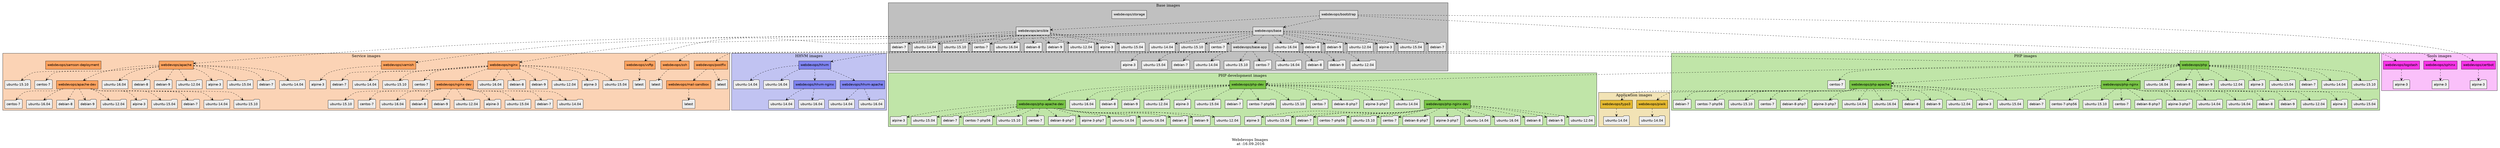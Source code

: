 digraph webdevops {
	graph [bgcolor=white fontcolor=black fontsize=16 rankdir=TP]
	node [color=white fillcolor="#E1E1E1" fontcolor=black fontname=Helvetica shape=box style=filled]
	edge [arrowhead=open color=black fontcolor=white fontname=Courier fontsize=12 style=dashed]
	label = "\n\nWebdevops Images\n at :16.09.2016"
		subgraph cluster_php {
			graph [fillcolor="#c0e5a8" style=filled]
			node [color=black fillcolor="#78c445" fontcolor=black fontname=Helvetica shape=box style=filled]
			label = "PHP images"
					"webdevops/php" -> "webdevops/php-nginx"
				"webdevops/php-nginx-ubuntu-16.04" [label="ubuntu-16.04" fillcolor="#eeeeee" shape=folder]
					"webdevops/php-nginx" -> "webdevops/php-nginx-ubuntu-16.04"
				"webdevops/php-nginx-debian-8" [label="debian-8" fillcolor="#eeeeee" shape=folder]
					"webdevops/php-nginx" -> "webdevops/php-nginx-debian-8"
				"webdevops/php-nginx-debian-9" [label="debian-9" fillcolor="#eeeeee" shape=folder]
					"webdevops/php-nginx" -> "webdevops/php-nginx-debian-9"
				"webdevops/php-nginx-ubuntu-12.04" [label="ubuntu-12.04" fillcolor="#eeeeee" shape=folder]
					"webdevops/php-nginx" -> "webdevops/php-nginx-ubuntu-12.04"
				"webdevops/php-nginx-alpine-3" [label="alpine-3" fillcolor="#eeeeee" shape=folder]
					"webdevops/php-nginx" -> "webdevops/php-nginx-alpine-3"
				"webdevops/php-nginx-ubuntu-15.04" [label="ubuntu-15.04" fillcolor="#eeeeee" shape=folder]
					"webdevops/php-nginx" -> "webdevops/php-nginx-ubuntu-15.04"
				"webdevops/php-nginx-debian-7" [label="debian-7" fillcolor="#eeeeee" shape=folder]
					"webdevops/php-nginx" -> "webdevops/php-nginx-debian-7"
				"webdevops/php-nginx-centos-7-php56" [label="centos-7-php56" fillcolor="#eeeeee" shape=folder]
					"webdevops/php-nginx" -> "webdevops/php-nginx-centos-7-php56"
				"webdevops/php-nginx-ubuntu-15.10" [label="ubuntu-15.10" fillcolor="#eeeeee" shape=folder]
					"webdevops/php-nginx" -> "webdevops/php-nginx-ubuntu-15.10"
				"webdevops/php-nginx-centos-7" [label="centos-7" fillcolor="#eeeeee" shape=folder]
					"webdevops/php-nginx" -> "webdevops/php-nginx-centos-7"
				"webdevops/php-nginx-debian-8-php7" [label="debian-8-php7" fillcolor="#eeeeee" shape=folder]
					"webdevops/php-nginx" -> "webdevops/php-nginx-debian-8-php7"
				"webdevops/php-nginx-alpine-3-php7" [label="alpine-3-php7" fillcolor="#eeeeee" shape=folder]
					"webdevops/php-nginx" -> "webdevops/php-nginx-alpine-3-php7"
				"webdevops/php-nginx-ubuntu-14.04" [label="ubuntu-14.04" fillcolor="#eeeeee" shape=folder]
					"webdevops/php-nginx" -> "webdevops/php-nginx-ubuntu-14.04"
				"webdevops/php"
				"webdevops/php-ubuntu-16.04" [label="ubuntu-16.04" fillcolor="#eeeeee" shape=folder]
					"webdevops/php" -> "webdevops/php-ubuntu-16.04"
				"webdevops/php-debian-8" [label="debian-8" fillcolor="#eeeeee" shape=folder]
					"webdevops/php" -> "webdevops/php-debian-8"
				"webdevops/php-debian-9" [label="debian-9" fillcolor="#eeeeee" shape=folder]
					"webdevops/php" -> "webdevops/php-debian-9"
				"webdevops/php-ubuntu-12.04" [label="ubuntu-12.04" fillcolor="#eeeeee" shape=folder]
					"webdevops/php" -> "webdevops/php-ubuntu-12.04"
				"webdevops/php-alpine-3" [label="alpine-3" fillcolor="#eeeeee" shape=folder]
					"webdevops/php" -> "webdevops/php-alpine-3"
				"webdevops/php-ubuntu-15.04" [label="ubuntu-15.04" fillcolor="#eeeeee" shape=folder]
					"webdevops/php" -> "webdevops/php-ubuntu-15.04"
				"webdevops/php-debian-7" [label="debian-7" fillcolor="#eeeeee" shape=folder]
					"webdevops/php" -> "webdevops/php-debian-7"
				"webdevops/php-ubuntu-14.04" [label="ubuntu-14.04" fillcolor="#eeeeee" shape=folder]
					"webdevops/php" -> "webdevops/php-ubuntu-14.04"
				"webdevops/php-ubuntu-15.10" [label="ubuntu-15.10" fillcolor="#eeeeee" shape=folder]
					"webdevops/php" -> "webdevops/php-ubuntu-15.10"
				"webdevops/php-centos-7" [label="centos-7" fillcolor="#eeeeee" shape=folder]
					"webdevops/php" -> "webdevops/php-centos-7"
					"webdevops/php" -> "webdevops/php-apache"
				"webdevops/php-apache-ubuntu-16.04" [label="ubuntu-16.04" fillcolor="#eeeeee" shape=folder]
					"webdevops/php-apache" -> "webdevops/php-apache-ubuntu-16.04"
				"webdevops/php-apache-debian-8" [label="debian-8" fillcolor="#eeeeee" shape=folder]
					"webdevops/php-apache" -> "webdevops/php-apache-debian-8"
				"webdevops/php-apache-debian-9" [label="debian-9" fillcolor="#eeeeee" shape=folder]
					"webdevops/php-apache" -> "webdevops/php-apache-debian-9"
				"webdevops/php-apache-ubuntu-12.04" [label="ubuntu-12.04" fillcolor="#eeeeee" shape=folder]
					"webdevops/php-apache" -> "webdevops/php-apache-ubuntu-12.04"
				"webdevops/php-apache-alpine-3" [label="alpine-3" fillcolor="#eeeeee" shape=folder]
					"webdevops/php-apache" -> "webdevops/php-apache-alpine-3"
				"webdevops/php-apache-ubuntu-15.04" [label="ubuntu-15.04" fillcolor="#eeeeee" shape=folder]
					"webdevops/php-apache" -> "webdevops/php-apache-ubuntu-15.04"
				"webdevops/php-apache-debian-7" [label="debian-7" fillcolor="#eeeeee" shape=folder]
					"webdevops/php-apache" -> "webdevops/php-apache-debian-7"
				"webdevops/php-apache-centos-7-php56" [label="centos-7-php56" fillcolor="#eeeeee" shape=folder]
					"webdevops/php-apache" -> "webdevops/php-apache-centos-7-php56"
				"webdevops/php-apache-ubuntu-15.10" [label="ubuntu-15.10" fillcolor="#eeeeee" shape=folder]
					"webdevops/php-apache" -> "webdevops/php-apache-ubuntu-15.10"
				"webdevops/php-apache-centos-7" [label="centos-7" fillcolor="#eeeeee" shape=folder]
					"webdevops/php-apache" -> "webdevops/php-apache-centos-7"
				"webdevops/php-apache-debian-8-php7" [label="debian-8-php7" fillcolor="#eeeeee" shape=folder]
					"webdevops/php-apache" -> "webdevops/php-apache-debian-8-php7"
				"webdevops/php-apache-alpine-3-php7" [label="alpine-3-php7" fillcolor="#eeeeee" shape=folder]
					"webdevops/php-apache" -> "webdevops/php-apache-alpine-3-php7"
				"webdevops/php-apache-ubuntu-14.04" [label="ubuntu-14.04" fillcolor="#eeeeee" shape=folder]
					"webdevops/php-apache" -> "webdevops/php-apache-ubuntu-14.04"
		}
		subgraph cluster_service {
			graph [fillcolor="#fbd3b5" style=filled]
			node [color=black fillcolor="#ffa35f" fontcolor=black fontname=Helvetica shape=box style=filled]
			label = "Service images"
				"webdevops/varnish"
				"webdevops/varnish-alpine-3" [label="alpine-3" fillcolor="#eeeeee" shape=folder]
					"webdevops/varnish" -> "webdevops/varnish-alpine-3"
				"webdevops/nginx"
				"webdevops/nginx-ubuntu-16.04" [label="ubuntu-16.04" fillcolor="#eeeeee" shape=folder]
					"webdevops/nginx" -> "webdevops/nginx-ubuntu-16.04"
				"webdevops/nginx-debian-8" [label="debian-8" fillcolor="#eeeeee" shape=folder]
					"webdevops/nginx" -> "webdevops/nginx-debian-8"
				"webdevops/nginx-debian-9" [label="debian-9" fillcolor="#eeeeee" shape=folder]
					"webdevops/nginx" -> "webdevops/nginx-debian-9"
				"webdevops/nginx-ubuntu-12.04" [label="ubuntu-12.04" fillcolor="#eeeeee" shape=folder]
					"webdevops/nginx" -> "webdevops/nginx-ubuntu-12.04"
				"webdevops/nginx-alpine-3" [label="alpine-3" fillcolor="#eeeeee" shape=folder]
					"webdevops/nginx" -> "webdevops/nginx-alpine-3"
				"webdevops/nginx-ubuntu-15.04" [label="ubuntu-15.04" fillcolor="#eeeeee" shape=folder]
					"webdevops/nginx" -> "webdevops/nginx-ubuntu-15.04"
				"webdevops/nginx-debian-7" [label="debian-7" fillcolor="#eeeeee" shape=folder]
					"webdevops/nginx" -> "webdevops/nginx-debian-7"
				"webdevops/nginx-ubuntu-14.04" [label="ubuntu-14.04" fillcolor="#eeeeee" shape=folder]
					"webdevops/nginx" -> "webdevops/nginx-ubuntu-14.04"
				"webdevops/nginx-ubuntu-15.10" [label="ubuntu-15.10" fillcolor="#eeeeee" shape=folder]
					"webdevops/nginx" -> "webdevops/nginx-ubuntu-15.10"
				"webdevops/nginx-centos-7" [label="centos-7" fillcolor="#eeeeee" shape=folder]
					"webdevops/nginx" -> "webdevops/nginx-centos-7"
					"webdevops/nginx" -> "webdevops/nginx-dev"
				"webdevops/nginx-dev-ubuntu-16.04" [label="ubuntu-16.04" fillcolor="#eeeeee" shape=folder]
					"webdevops/nginx-dev" -> "webdevops/nginx-dev-ubuntu-16.04"
				"webdevops/nginx-dev-debian-8" [label="debian-8" fillcolor="#eeeeee" shape=folder]
					"webdevops/nginx-dev" -> "webdevops/nginx-dev-debian-8"
				"webdevops/nginx-dev-debian-9" [label="debian-9" fillcolor="#eeeeee" shape=folder]
					"webdevops/nginx-dev" -> "webdevops/nginx-dev-debian-9"
				"webdevops/nginx-dev-ubuntu-12.04" [label="ubuntu-12.04" fillcolor="#eeeeee" shape=folder]
					"webdevops/nginx-dev" -> "webdevops/nginx-dev-ubuntu-12.04"
				"webdevops/nginx-dev-alpine-3" [label="alpine-3" fillcolor="#eeeeee" shape=folder]
					"webdevops/nginx-dev" -> "webdevops/nginx-dev-alpine-3"
				"webdevops/nginx-dev-ubuntu-15.04" [label="ubuntu-15.04" fillcolor="#eeeeee" shape=folder]
					"webdevops/nginx-dev" -> "webdevops/nginx-dev-ubuntu-15.04"
				"webdevops/nginx-dev-debian-7" [label="debian-7" fillcolor="#eeeeee" shape=folder]
					"webdevops/nginx-dev" -> "webdevops/nginx-dev-debian-7"
				"webdevops/nginx-dev-ubuntu-14.04" [label="ubuntu-14.04" fillcolor="#eeeeee" shape=folder]
					"webdevops/nginx-dev" -> "webdevops/nginx-dev-ubuntu-14.04"
				"webdevops/nginx-dev-ubuntu-15.10" [label="ubuntu-15.10" fillcolor="#eeeeee" shape=folder]
					"webdevops/nginx-dev" -> "webdevops/nginx-dev-ubuntu-15.10"
				"webdevops/nginx-dev-centos-7" [label="centos-7" fillcolor="#eeeeee" shape=folder]
					"webdevops/nginx-dev" -> "webdevops/nginx-dev-centos-7"
				"webdevops/ssh"
				"webdevops/ssh-latest" [label=latest fillcolor="#eeeeee" shape=folder]
					"webdevops/ssh" -> "webdevops/ssh-latest"
					"webdevops/postfix" -> "webdevops/mail-sandbox"
				"webdevops/mail-sandbox-latest" [label=latest fillcolor="#eeeeee" shape=folder]
					"webdevops/mail-sandbox" -> "webdevops/mail-sandbox-latest"
				"webdevops/vsftp"
				"webdevops/vsftp-latest" [label=latest fillcolor="#eeeeee" shape=folder]
					"webdevops/vsftp" -> "webdevops/vsftp-latest"
				"webdevops/apache"
				"webdevops/apache-ubuntu-16.04" [label="ubuntu-16.04" fillcolor="#eeeeee" shape=folder]
					"webdevops/apache" -> "webdevops/apache-ubuntu-16.04"
				"webdevops/apache-debian-8" [label="debian-8" fillcolor="#eeeeee" shape=folder]
					"webdevops/apache" -> "webdevops/apache-debian-8"
				"webdevops/apache-debian-9" [label="debian-9" fillcolor="#eeeeee" shape=folder]
					"webdevops/apache" -> "webdevops/apache-debian-9"
				"webdevops/apache-ubuntu-12.04" [label="ubuntu-12.04" fillcolor="#eeeeee" shape=folder]
					"webdevops/apache" -> "webdevops/apache-ubuntu-12.04"
				"webdevops/apache-alpine-3" [label="alpine-3" fillcolor="#eeeeee" shape=folder]
					"webdevops/apache" -> "webdevops/apache-alpine-3"
				"webdevops/apache-ubuntu-15.04" [label="ubuntu-15.04" fillcolor="#eeeeee" shape=folder]
					"webdevops/apache" -> "webdevops/apache-ubuntu-15.04"
				"webdevops/apache-debian-7" [label="debian-7" fillcolor="#eeeeee" shape=folder]
					"webdevops/apache" -> "webdevops/apache-debian-7"
				"webdevops/apache-ubuntu-14.04" [label="ubuntu-14.04" fillcolor="#eeeeee" shape=folder]
					"webdevops/apache" -> "webdevops/apache-ubuntu-14.04"
				"webdevops/apache-ubuntu-15.10" [label="ubuntu-15.10" fillcolor="#eeeeee" shape=folder]
					"webdevops/apache" -> "webdevops/apache-ubuntu-15.10"
				"webdevops/apache-centos-7" [label="centos-7" fillcolor="#eeeeee" shape=folder]
					"webdevops/apache" -> "webdevops/apache-centos-7"
				"webdevops/samson-deployment"
					"webdevops/apache" -> "webdevops/apache-dev"
				"webdevops/apache-dev-ubuntu-16.04" [label="ubuntu-16.04" fillcolor="#eeeeee" shape=folder]
					"webdevops/apache-dev" -> "webdevops/apache-dev-ubuntu-16.04"
				"webdevops/apache-dev-debian-8" [label="debian-8" fillcolor="#eeeeee" shape=folder]
					"webdevops/apache-dev" -> "webdevops/apache-dev-debian-8"
				"webdevops/apache-dev-debian-9" [label="debian-9" fillcolor="#eeeeee" shape=folder]
					"webdevops/apache-dev" -> "webdevops/apache-dev-debian-9"
				"webdevops/apache-dev-ubuntu-12.04" [label="ubuntu-12.04" fillcolor="#eeeeee" shape=folder]
					"webdevops/apache-dev" -> "webdevops/apache-dev-ubuntu-12.04"
				"webdevops/apache-dev-alpine-3" [label="alpine-3" fillcolor="#eeeeee" shape=folder]
					"webdevops/apache-dev" -> "webdevops/apache-dev-alpine-3"
				"webdevops/apache-dev-ubuntu-15.04" [label="ubuntu-15.04" fillcolor="#eeeeee" shape=folder]
					"webdevops/apache-dev" -> "webdevops/apache-dev-ubuntu-15.04"
				"webdevops/apache-dev-debian-7" [label="debian-7" fillcolor="#eeeeee" shape=folder]
					"webdevops/apache-dev" -> "webdevops/apache-dev-debian-7"
				"webdevops/apache-dev-ubuntu-14.04" [label="ubuntu-14.04" fillcolor="#eeeeee" shape=folder]
					"webdevops/apache-dev" -> "webdevops/apache-dev-ubuntu-14.04"
				"webdevops/apache-dev-ubuntu-15.10" [label="ubuntu-15.10" fillcolor="#eeeeee" shape=folder]
					"webdevops/apache-dev" -> "webdevops/apache-dev-ubuntu-15.10"
				"webdevops/apache-dev-centos-7" [label="centos-7" fillcolor="#eeeeee" shape=folder]
					"webdevops/apache-dev" -> "webdevops/apache-dev-centos-7"
				"webdevops/postfix"
				"webdevops/postfix-latest" [label=latest fillcolor="#eeeeee" shape=folder]
					"webdevops/postfix" -> "webdevops/postfix-latest"
		}
		subgraph cluster_application {
			graph [fillcolor="#f2e3b5" style=filled]
			node [color=black fillcolor="#e5b931" fontcolor=black fontname=Helvetica shape=box style=filled]
			label = "Application images"
				"webdevops/typo3"
				"webdevops/typo3-ubuntu-14.04" [label="ubuntu-14.04" fillcolor="#eeeeee" shape=folder]
					"webdevops/typo3" -> "webdevops/typo3-ubuntu-14.04"
				"webdevops/piwik"
				"webdevops/piwik-ubuntu-14.04" [label="ubuntu-14.04" fillcolor="#eeeeee" shape=folder]
					"webdevops/piwik" -> "webdevops/piwik-ubuntu-14.04"
		}
		subgraph cluster_common {
			graph [fillcolor=gray style=filled]
			node [color=black fillcolor="#e1e1e1" fontcolor=black fontname=Helvetica shape=box style=filled]
			label = "Base images"
					"webdevops/bootstrap" -> "webdevops/ansible"
				"webdevops/ansible-ubuntu-16.04" [label="ubuntu-16.04" fillcolor="#eeeeee" shape=folder]
					"webdevops/ansible" -> "webdevops/ansible-ubuntu-16.04"
				"webdevops/ansible-debian-8" [label="debian-8" fillcolor="#eeeeee" shape=folder]
					"webdevops/ansible" -> "webdevops/ansible-debian-8"
				"webdevops/ansible-debian-9" [label="debian-9" fillcolor="#eeeeee" shape=folder]
					"webdevops/ansible" -> "webdevops/ansible-debian-9"
				"webdevops/ansible-ubuntu-12.04" [label="ubuntu-12.04" fillcolor="#eeeeee" shape=folder]
					"webdevops/ansible" -> "webdevops/ansible-ubuntu-12.04"
				"webdevops/ansible-alpine-3" [label="alpine-3" fillcolor="#eeeeee" shape=folder]
					"webdevops/ansible" -> "webdevops/ansible-alpine-3"
				"webdevops/ansible-ubuntu-15.04" [label="ubuntu-15.04" fillcolor="#eeeeee" shape=folder]
					"webdevops/ansible" -> "webdevops/ansible-ubuntu-15.04"
				"webdevops/ansible-debian-7" [label="debian-7" fillcolor="#eeeeee" shape=folder]
					"webdevops/ansible" -> "webdevops/ansible-debian-7"
				"webdevops/ansible-ubuntu-14.04" [label="ubuntu-14.04" fillcolor="#eeeeee" shape=folder]
					"webdevops/ansible" -> "webdevops/ansible-ubuntu-14.04"
				"webdevops/ansible-ubuntu-15.10" [label="ubuntu-15.10" fillcolor="#eeeeee" shape=folder]
					"webdevops/ansible" -> "webdevops/ansible-ubuntu-15.10"
				"webdevops/ansible-centos-7" [label="centos-7" fillcolor="#eeeeee" shape=folder]
					"webdevops/ansible" -> "webdevops/ansible-centos-7"
				"webdevops/storage"
					"webdevops/base" -> "webdevops/base-app"
				"webdevops/base-app-ubuntu-16.04" [label="ubuntu-16.04" fillcolor="#eeeeee" shape=folder]
					"webdevops/base-app" -> "webdevops/base-app-ubuntu-16.04"
				"webdevops/base-app-debian-8" [label="debian-8" fillcolor="#eeeeee" shape=folder]
					"webdevops/base-app" -> "webdevops/base-app-debian-8"
				"webdevops/base-app-debian-9" [label="debian-9" fillcolor="#eeeeee" shape=folder]
					"webdevops/base-app" -> "webdevops/base-app-debian-9"
				"webdevops/base-app-ubuntu-12.04" [label="ubuntu-12.04" fillcolor="#eeeeee" shape=folder]
					"webdevops/base-app" -> "webdevops/base-app-ubuntu-12.04"
				"webdevops/base-app-alpine-3" [label="alpine-3" fillcolor="#eeeeee" shape=folder]
					"webdevops/base-app" -> "webdevops/base-app-alpine-3"
				"webdevops/base-app-ubuntu-15.04" [label="ubuntu-15.04" fillcolor="#eeeeee" shape=folder]
					"webdevops/base-app" -> "webdevops/base-app-ubuntu-15.04"
				"webdevops/base-app-debian-7" [label="debian-7" fillcolor="#eeeeee" shape=folder]
					"webdevops/base-app" -> "webdevops/base-app-debian-7"
				"webdevops/base-app-ubuntu-14.04" [label="ubuntu-14.04" fillcolor="#eeeeee" shape=folder]
					"webdevops/base-app" -> "webdevops/base-app-ubuntu-14.04"
				"webdevops/base-app-ubuntu-15.10" [label="ubuntu-15.10" fillcolor="#eeeeee" shape=folder]
					"webdevops/base-app" -> "webdevops/base-app-ubuntu-15.10"
				"webdevops/base-app-centos-7" [label="centos-7" fillcolor="#eeeeee" shape=folder]
					"webdevops/base-app" -> "webdevops/base-app-centos-7"
				"webdevops/bootstrap"
					"webdevops/bootstrap" -> "webdevops/base"
				"webdevops/base-ubuntu-16.04" [label="ubuntu-16.04" fillcolor="#eeeeee" shape=folder]
					"webdevops/base" -> "webdevops/base-ubuntu-16.04"
				"webdevops/base-debian-8" [label="debian-8" fillcolor="#eeeeee" shape=folder]
					"webdevops/base" -> "webdevops/base-debian-8"
				"webdevops/base-debian-9" [label="debian-9" fillcolor="#eeeeee" shape=folder]
					"webdevops/base" -> "webdevops/base-debian-9"
				"webdevops/base-ubuntu-12.04" [label="ubuntu-12.04" fillcolor="#eeeeee" shape=folder]
					"webdevops/base" -> "webdevops/base-ubuntu-12.04"
				"webdevops/base-alpine-3" [label="alpine-3" fillcolor="#eeeeee" shape=folder]
					"webdevops/base" -> "webdevops/base-alpine-3"
				"webdevops/base-ubuntu-15.04" [label="ubuntu-15.04" fillcolor="#eeeeee" shape=folder]
					"webdevops/base" -> "webdevops/base-ubuntu-15.04"
				"webdevops/base-debian-7" [label="debian-7" fillcolor="#eeeeee" shape=folder]
					"webdevops/base" -> "webdevops/base-debian-7"
				"webdevops/base-ubuntu-14.04" [label="ubuntu-14.04" fillcolor="#eeeeee" shape=folder]
					"webdevops/base" -> "webdevops/base-ubuntu-14.04"
				"webdevops/base-ubuntu-15.10" [label="ubuntu-15.10" fillcolor="#eeeeee" shape=folder]
					"webdevops/base" -> "webdevops/base-ubuntu-15.10"
				"webdevops/base-centos-7" [label="centos-7" fillcolor="#eeeeee" shape=folder]
					"webdevops/base" -> "webdevops/base-centos-7"
		}
		subgraph cluster_hhvm {
			graph [fillcolor="#c1c3f2" style=filled]
			node [color=black fillcolor="#7f84f1" fontcolor=black fontname=Helvetica shape=box style=filled]
			label = "HHVM images"
					"webdevops/hhvm" -> "webdevops/hhvm-nginx"
				"webdevops/hhvm-nginx-ubuntu-14.04" [label="ubuntu-14.04" fillcolor="#eeeeee" shape=folder]
					"webdevops/hhvm-nginx" -> "webdevops/hhvm-nginx-ubuntu-14.04"
				"webdevops/hhvm-nginx-ubuntu-16.04" [label="ubuntu-16.04" fillcolor="#eeeeee" shape=folder]
					"webdevops/hhvm-nginx" -> "webdevops/hhvm-nginx-ubuntu-16.04"
					"webdevops/hhvm" -> "webdevops/hhvm-apache"
				"webdevops/hhvm-apache-ubuntu-14.04" [label="ubuntu-14.04" fillcolor="#eeeeee" shape=folder]
					"webdevops/hhvm-apache" -> "webdevops/hhvm-apache-ubuntu-14.04"
				"webdevops/hhvm-apache-ubuntu-16.04" [label="ubuntu-16.04" fillcolor="#eeeeee" shape=folder]
					"webdevops/hhvm-apache" -> "webdevops/hhvm-apache-ubuntu-16.04"
				"webdevops/hhvm"
				"webdevops/hhvm-ubuntu-14.04" [label="ubuntu-14.04" fillcolor="#eeeeee" shape=folder]
					"webdevops/hhvm" -> "webdevops/hhvm-ubuntu-14.04"
				"webdevops/hhvm-ubuntu-16.04" [label="ubuntu-16.04" fillcolor="#eeeeee" shape=folder]
					"webdevops/hhvm" -> "webdevops/hhvm-ubuntu-16.04"
		}
		subgraph cluster_tools {
			graph [fillcolor="#fac0fa" style=filled]
			node [color=black fillcolor="#f833e8" fontcolor=black fontname=Helvetica shape=box style=filled]
			label = "Tools images"
				"webdevops/sphinx"
				"webdevops/sphinx-alpine-3" [label="alpine-3" fillcolor="#eeeeee" shape=folder]
					"webdevops/sphinx" -> "webdevops/sphinx-alpine-3"
				"webdevops/logstash"
				"webdevops/logstash-alpine-3" [label="alpine-3" fillcolor="#eeeeee" shape=folder]
					"webdevops/logstash" -> "webdevops/logstash-alpine-3"
				"webdevops/certbot"
				"webdevops/certbot-alpine-3" [label="alpine-3" fillcolor="#eeeeee" shape=folder]
					"webdevops/certbot" -> "webdevops/certbot-alpine-3"
		}
		subgraph "cluster_php-dev" {
			graph [fillcolor="#c0e5a8" style=filled]
			node [color=black fillcolor="#78c445" fontcolor=black fontname=Helvetica shape=box style=filled]
			label = "PHP development images"
					"webdevops/php-dev" -> "webdevops/php-nginx-dev"
				"webdevops/php-nginx-dev-ubuntu-16.04" [label="ubuntu-16.04" fillcolor="#eeeeee" shape=folder]
					"webdevops/php-nginx-dev" -> "webdevops/php-nginx-dev-ubuntu-16.04"
				"webdevops/php-nginx-dev-debian-8" [label="debian-8" fillcolor="#eeeeee" shape=folder]
					"webdevops/php-nginx-dev" -> "webdevops/php-nginx-dev-debian-8"
				"webdevops/php-nginx-dev-debian-9" [label="debian-9" fillcolor="#eeeeee" shape=folder]
					"webdevops/php-nginx-dev" -> "webdevops/php-nginx-dev-debian-9"
				"webdevops/php-nginx-dev-ubuntu-12.04" [label="ubuntu-12.04" fillcolor="#eeeeee" shape=folder]
					"webdevops/php-nginx-dev" -> "webdevops/php-nginx-dev-ubuntu-12.04"
				"webdevops/php-nginx-dev-alpine-3" [label="alpine-3" fillcolor="#eeeeee" shape=folder]
					"webdevops/php-nginx-dev" -> "webdevops/php-nginx-dev-alpine-3"
				"webdevops/php-nginx-dev-ubuntu-15.04" [label="ubuntu-15.04" fillcolor="#eeeeee" shape=folder]
					"webdevops/php-nginx-dev" -> "webdevops/php-nginx-dev-ubuntu-15.04"
				"webdevops/php-nginx-dev-debian-7" [label="debian-7" fillcolor="#eeeeee" shape=folder]
					"webdevops/php-nginx-dev" -> "webdevops/php-nginx-dev-debian-7"
				"webdevops/php-nginx-dev-centos-7-php56" [label="centos-7-php56" fillcolor="#eeeeee" shape=folder]
					"webdevops/php-nginx-dev" -> "webdevops/php-nginx-dev-centos-7-php56"
				"webdevops/php-nginx-dev-ubuntu-15.10" [label="ubuntu-15.10" fillcolor="#eeeeee" shape=folder]
					"webdevops/php-nginx-dev" -> "webdevops/php-nginx-dev-ubuntu-15.10"
				"webdevops/php-nginx-dev-centos-7" [label="centos-7" fillcolor="#eeeeee" shape=folder]
					"webdevops/php-nginx-dev" -> "webdevops/php-nginx-dev-centos-7"
				"webdevops/php-nginx-dev-debian-8-php7" [label="debian-8-php7" fillcolor="#eeeeee" shape=folder]
					"webdevops/php-nginx-dev" -> "webdevops/php-nginx-dev-debian-8-php7"
				"webdevops/php-nginx-dev-alpine-3-php7" [label="alpine-3-php7" fillcolor="#eeeeee" shape=folder]
					"webdevops/php-nginx-dev" -> "webdevops/php-nginx-dev-alpine-3-php7"
				"webdevops/php-nginx-dev-ubuntu-14.04" [label="ubuntu-14.04" fillcolor="#eeeeee" shape=folder]
					"webdevops/php-nginx-dev" -> "webdevops/php-nginx-dev-ubuntu-14.04"
					"webdevops/php-dev" -> "webdevops/php-apache-dev"
				"webdevops/php-apache-dev-ubuntu-16.04" [label="ubuntu-16.04" fillcolor="#eeeeee" shape=folder]
					"webdevops/php-apache-dev" -> "webdevops/php-apache-dev-ubuntu-16.04"
				"webdevops/php-apache-dev-debian-8" [label="debian-8" fillcolor="#eeeeee" shape=folder]
					"webdevops/php-apache-dev" -> "webdevops/php-apache-dev-debian-8"
				"webdevops/php-apache-dev-debian-9" [label="debian-9" fillcolor="#eeeeee" shape=folder]
					"webdevops/php-apache-dev" -> "webdevops/php-apache-dev-debian-9"
				"webdevops/php-apache-dev-ubuntu-12.04" [label="ubuntu-12.04" fillcolor="#eeeeee" shape=folder]
					"webdevops/php-apache-dev" -> "webdevops/php-apache-dev-ubuntu-12.04"
				"webdevops/php-apache-dev-alpine-3" [label="alpine-3" fillcolor="#eeeeee" shape=folder]
					"webdevops/php-apache-dev" -> "webdevops/php-apache-dev-alpine-3"
				"webdevops/php-apache-dev-ubuntu-15.04" [label="ubuntu-15.04" fillcolor="#eeeeee" shape=folder]
					"webdevops/php-apache-dev" -> "webdevops/php-apache-dev-ubuntu-15.04"
				"webdevops/php-apache-dev-debian-7" [label="debian-7" fillcolor="#eeeeee" shape=folder]
					"webdevops/php-apache-dev" -> "webdevops/php-apache-dev-debian-7"
				"webdevops/php-apache-dev-centos-7-php56" [label="centos-7-php56" fillcolor="#eeeeee" shape=folder]
					"webdevops/php-apache-dev" -> "webdevops/php-apache-dev-centos-7-php56"
				"webdevops/php-apache-dev-ubuntu-15.10" [label="ubuntu-15.10" fillcolor="#eeeeee" shape=folder]
					"webdevops/php-apache-dev" -> "webdevops/php-apache-dev-ubuntu-15.10"
				"webdevops/php-apache-dev-centos-7" [label="centos-7" fillcolor="#eeeeee" shape=folder]
					"webdevops/php-apache-dev" -> "webdevops/php-apache-dev-centos-7"
				"webdevops/php-apache-dev-debian-8-php7" [label="debian-8-php7" fillcolor="#eeeeee" shape=folder]
					"webdevops/php-apache-dev" -> "webdevops/php-apache-dev-debian-8-php7"
				"webdevops/php-apache-dev-alpine-3-php7" [label="alpine-3-php7" fillcolor="#eeeeee" shape=folder]
					"webdevops/php-apache-dev" -> "webdevops/php-apache-dev-alpine-3-php7"
				"webdevops/php-apache-dev-ubuntu-14.04" [label="ubuntu-14.04" fillcolor="#eeeeee" shape=folder]
					"webdevops/php-apache-dev" -> "webdevops/php-apache-dev-ubuntu-14.04"
				"webdevops/php-dev"
				"webdevops/php-dev-ubuntu-16.04" [label="ubuntu-16.04" fillcolor="#eeeeee" shape=folder]
					"webdevops/php-dev" -> "webdevops/php-dev-ubuntu-16.04"
				"webdevops/php-dev-debian-8" [label="debian-8" fillcolor="#eeeeee" shape=folder]
					"webdevops/php-dev" -> "webdevops/php-dev-debian-8"
				"webdevops/php-dev-debian-9" [label="debian-9" fillcolor="#eeeeee" shape=folder]
					"webdevops/php-dev" -> "webdevops/php-dev-debian-9"
				"webdevops/php-dev-ubuntu-12.04" [label="ubuntu-12.04" fillcolor="#eeeeee" shape=folder]
					"webdevops/php-dev" -> "webdevops/php-dev-ubuntu-12.04"
				"webdevops/php-dev-alpine-3" [label="alpine-3" fillcolor="#eeeeee" shape=folder]
					"webdevops/php-dev" -> "webdevops/php-dev-alpine-3"
				"webdevops/php-dev-ubuntu-15.04" [label="ubuntu-15.04" fillcolor="#eeeeee" shape=folder]
					"webdevops/php-dev" -> "webdevops/php-dev-ubuntu-15.04"
				"webdevops/php-dev-debian-7" [label="debian-7" fillcolor="#eeeeee" shape=folder]
					"webdevops/php-dev" -> "webdevops/php-dev-debian-7"
				"webdevops/php-dev-centos-7-php56" [label="centos-7-php56" fillcolor="#eeeeee" shape=folder]
					"webdevops/php-dev" -> "webdevops/php-dev-centos-7-php56"
				"webdevops/php-dev-ubuntu-15.10" [label="ubuntu-15.10" fillcolor="#eeeeee" shape=folder]
					"webdevops/php-dev" -> "webdevops/php-dev-ubuntu-15.10"
				"webdevops/php-dev-centos-7" [label="centos-7" fillcolor="#eeeeee" shape=folder]
					"webdevops/php-dev" -> "webdevops/php-dev-centos-7"
				"webdevops/php-dev-debian-8-php7" [label="debian-8-php7" fillcolor="#eeeeee" shape=folder]
					"webdevops/php-dev" -> "webdevops/php-dev-debian-8-php7"
				"webdevops/php-dev-alpine-3-php7" [label="alpine-3-php7" fillcolor="#eeeeee" shape=folder]
					"webdevops/php-dev" -> "webdevops/php-dev-alpine-3-php7"
				"webdevops/php-dev-ubuntu-14.04" [label="ubuntu-14.04" fillcolor="#eeeeee" shape=folder]
					"webdevops/php-dev" -> "webdevops/php-dev-ubuntu-14.04"
		}
			"webdevops/base-app" -> "webdevops/php"
			"webdevops/base-app" -> "webdevops/logstash"
			"webdevops/php-apache" -> "webdevops/typo3"
			"webdevops/base-app" -> "webdevops/ssh"
			"webdevops/base-app" -> "webdevops/postfix"
			"webdevops/base" -> "webdevops/apache"
			"webdevops/base" -> "webdevops/nginx"
			"webdevops/base" -> "webdevops/vsftp"
			"webdevops/base-app" -> "webdevops/hhvm"
			"webdevops/bootstrap" -> "webdevops/sphinx"
			"webdevops/php-nginx" -> "webdevops/piwik"
			"webdevops/base" -> "webdevops/varnish"
			"webdevops/php" -> "webdevops/php-dev"
			"webdevops/bootstrap" -> "webdevops/certbot"
}